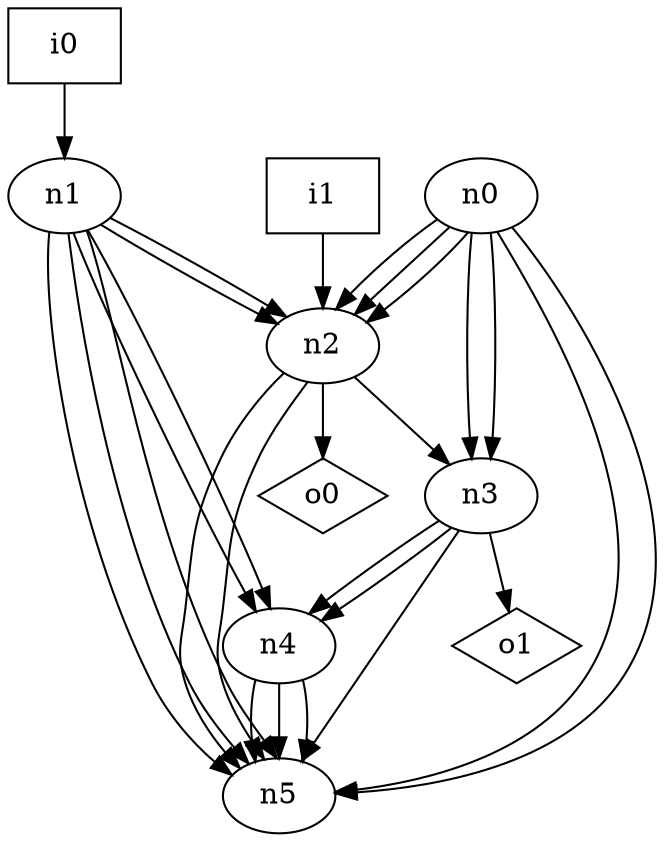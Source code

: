 digraph G {
n0 [label="n0"];
n1 [label="n1"];
n2 [label="n2"];
n3 [label="n3"];
n4 [label="n4"];
n5 [label="n5"];
n6 [label="i0",shape="box"];
n7 [label="i1",shape="box"];
n8 [label="o0",shape="diamond"];
n9 [label="o1",shape="diamond"];
n0 -> n2
n0 -> n2
n0 -> n2
n0 -> n3
n0 -> n3
n0 -> n5
n0 -> n5
n1 -> n2
n1 -> n2
n1 -> n4
n1 -> n4
n1 -> n5
n1 -> n5
n1 -> n5
n2 -> n3
n2 -> n5
n2 -> n5
n2 -> n8
n3 -> n4
n3 -> n4
n3 -> n5
n3 -> n9
n4 -> n5
n4 -> n5
n4 -> n5
n6 -> n1
n7 -> n2
}